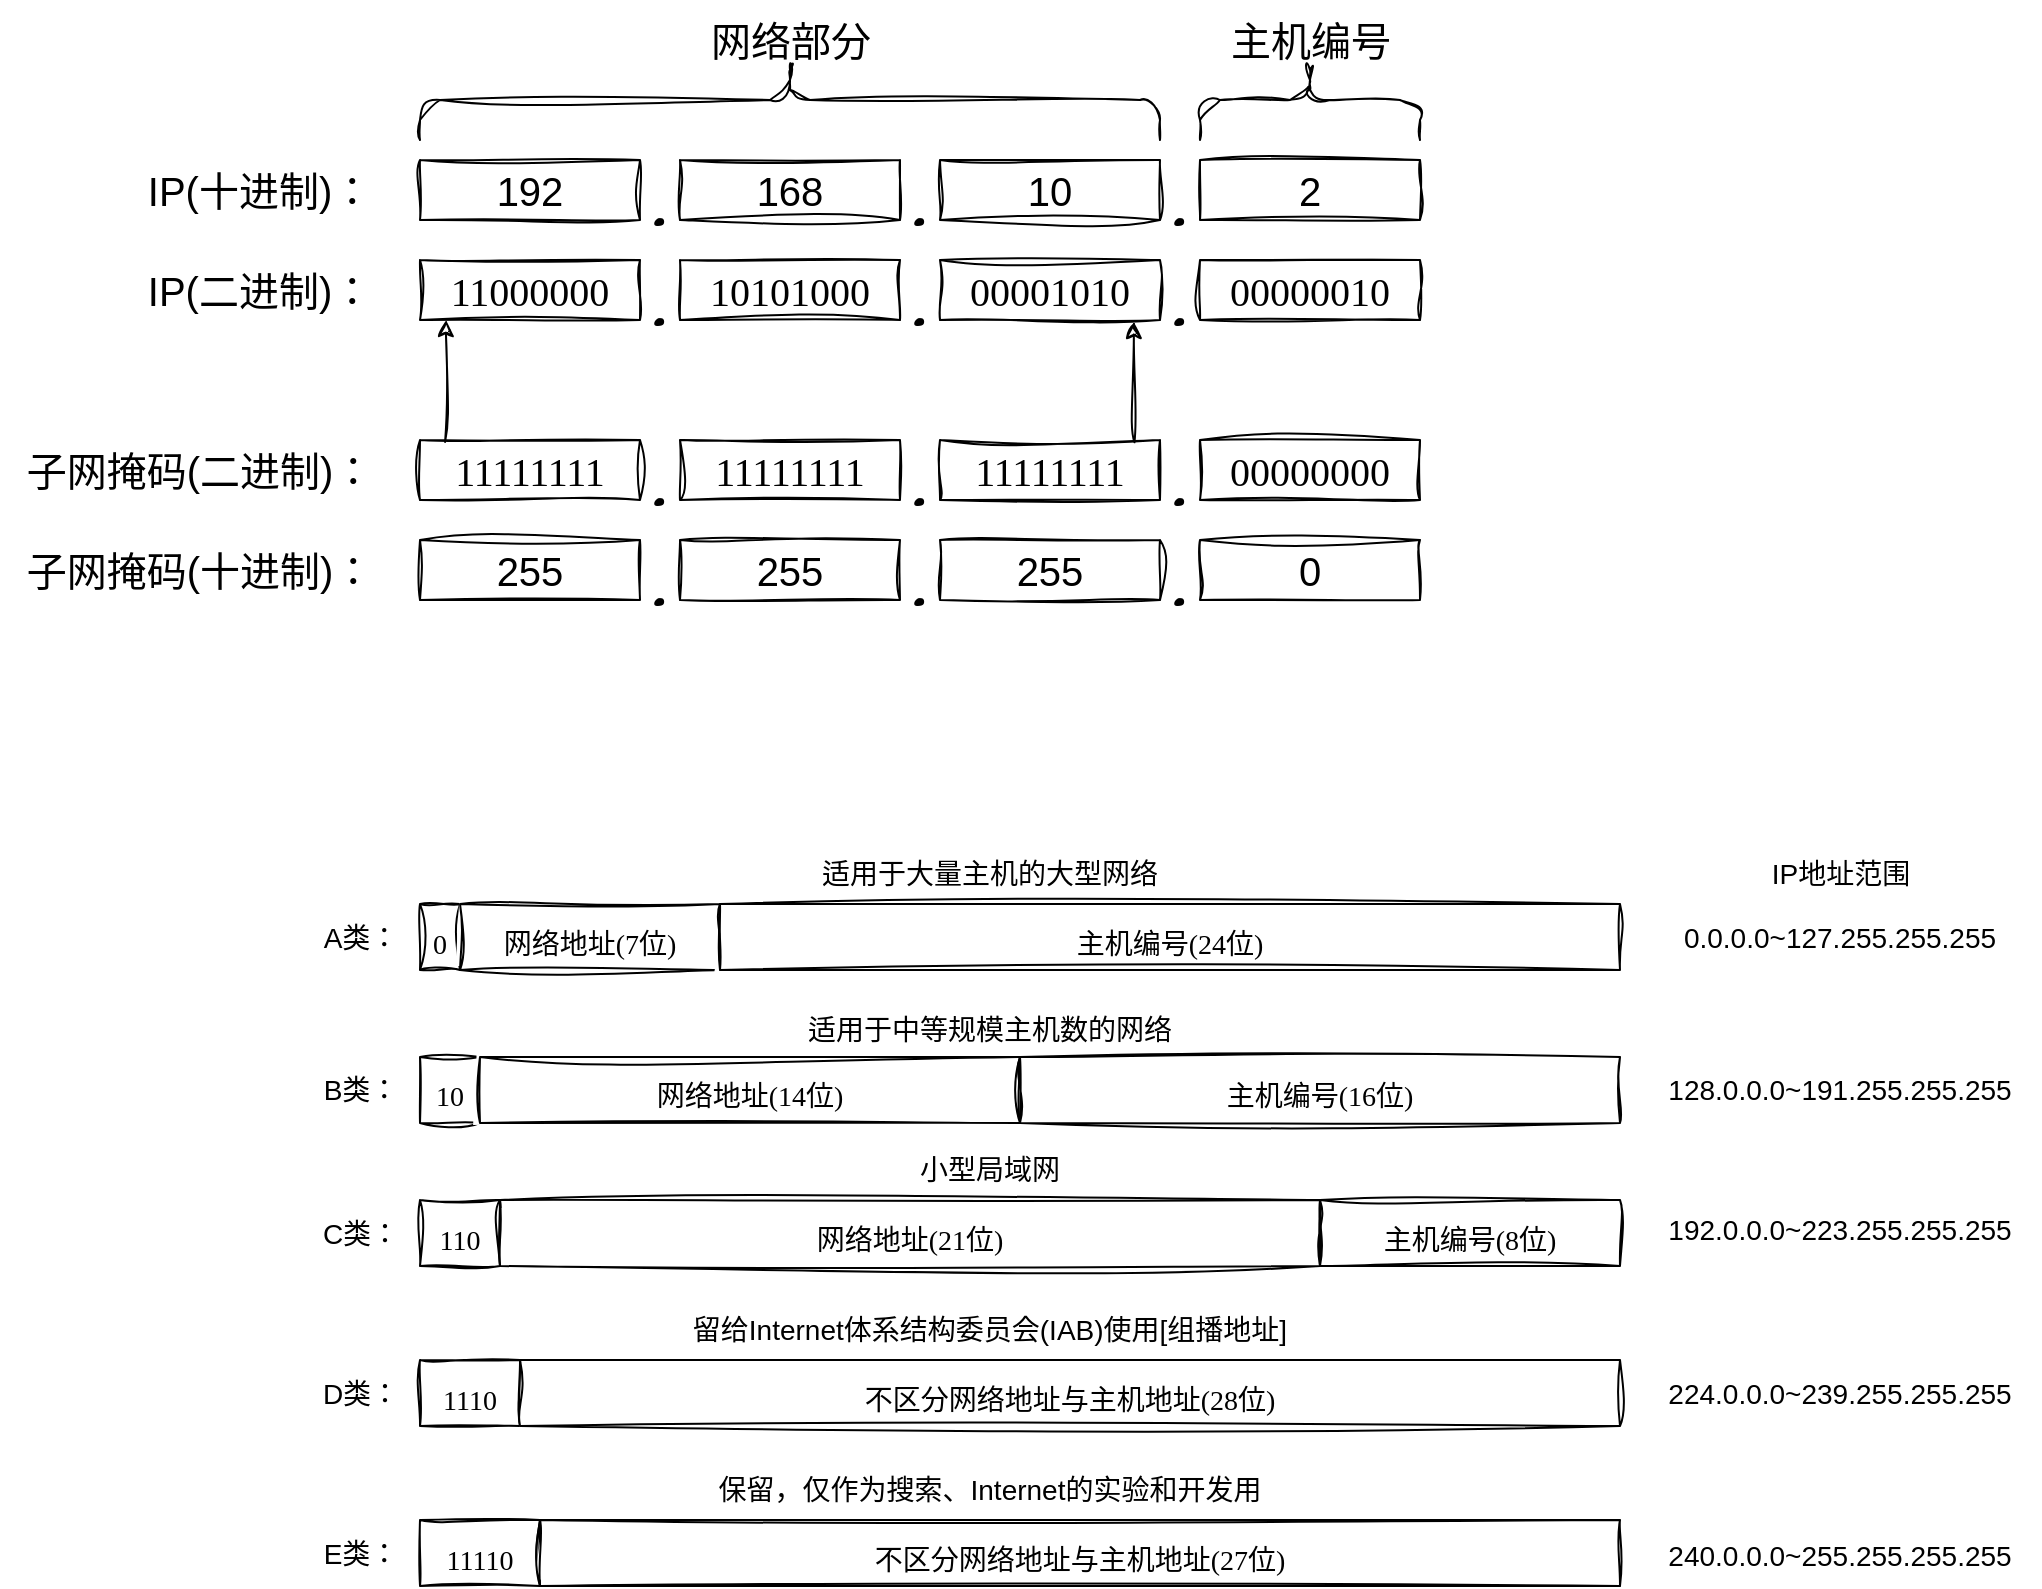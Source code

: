 <mxfile>
    <diagram id="PvyKtpMCO49rUAZk4r7y" name="Page-1">
        <mxGraphModel dx="974" dy="532" grid="0" gridSize="10" guides="1" tooltips="1" connect="1" arrows="1" fold="1" page="1" pageScale="1" pageWidth="4681" pageHeight="3300" math="0" shadow="0">
            <root>
                <mxCell id="0"/>
                <mxCell id="1" parent="0"/>
                <mxCell id="11" value="192" style="rounded=0;whiteSpace=wrap;html=1;hachureGap=4;fontFamily=Helvetica;fontSize=20;sketch=1;curveFitting=1;jiggle=2;" vertex="1" parent="1">
                    <mxGeometry x="270" y="200" width="110" height="30" as="geometry"/>
                </mxCell>
                <mxCell id="12" value="168" style="rounded=0;whiteSpace=wrap;html=1;hachureGap=4;fontFamily=Helvetica;fontSize=20;sketch=1;curveFitting=1;jiggle=2;" vertex="1" parent="1">
                    <mxGeometry x="400" y="200" width="110" height="30" as="geometry"/>
                </mxCell>
                <mxCell id="14" value="2" style="rounded=0;whiteSpace=wrap;html=1;hachureGap=4;fontFamily=Helvetica;fontSize=20;sketch=1;curveFitting=1;jiggle=2;" vertex="1" parent="1">
                    <mxGeometry x="660" y="200" width="110" height="30" as="geometry"/>
                </mxCell>
                <mxCell id="15" value="&lt;p&gt;&lt;font style=&quot;font-size: 60px;&quot;&gt;.&lt;/font&gt;&lt;/p&gt;" style="text;html=1;strokeColor=none;fillColor=none;align=center;verticalAlign=middle;whiteSpace=wrap;rounded=0;hachureGap=4;fontFamily=Architects Daughter;fontSize=20;fontSource=https%3A%2F%2Ffonts.googleapis.com%2Fcss%3Ffamily%3DArchitects%2BDaughter;sketch=1;curveFitting=1;jiggle=2;" vertex="1" parent="1">
                    <mxGeometry x="380" y="190" width="20" height="50" as="geometry"/>
                </mxCell>
                <mxCell id="22" value="10" style="rounded=0;whiteSpace=wrap;html=1;hachureGap=4;fontFamily=Helvetica;fontSize=20;sketch=1;curveFitting=1;jiggle=2;" vertex="1" parent="1">
                    <mxGeometry x="530" y="200" width="110" height="30" as="geometry"/>
                </mxCell>
                <mxCell id="23" value="&lt;p&gt;&lt;font style=&quot;font-size: 60px;&quot;&gt;.&lt;/font&gt;&lt;/p&gt;" style="text;html=1;strokeColor=none;fillColor=none;align=center;verticalAlign=middle;whiteSpace=wrap;rounded=0;hachureGap=4;fontFamily=Architects Daughter;fontSize=20;fontSource=https%3A%2F%2Ffonts.googleapis.com%2Fcss%3Ffamily%3DArchitects%2BDaughter;sketch=1;curveFitting=1;jiggle=2;" vertex="1" parent="1">
                    <mxGeometry x="510" y="190" width="20" height="50" as="geometry"/>
                </mxCell>
                <mxCell id="24" value="&lt;p&gt;&lt;font style=&quot;font-size: 60px;&quot;&gt;.&lt;/font&gt;&lt;/p&gt;" style="text;html=1;strokeColor=none;fillColor=none;align=center;verticalAlign=middle;whiteSpace=wrap;rounded=0;hachureGap=4;fontFamily=Architects Daughter;fontSize=20;fontSource=https%3A%2F%2Ffonts.googleapis.com%2Fcss%3Ffamily%3DArchitects%2BDaughter;sketch=1;curveFitting=1;jiggle=2;" vertex="1" parent="1">
                    <mxGeometry x="640" y="190" width="20" height="50" as="geometry"/>
                </mxCell>
                <mxCell id="25" value="11000000" style="rounded=0;whiteSpace=wrap;html=1;hachureGap=4;fontFamily=Lucida Console;fontSize=20;sketch=1;curveFitting=1;jiggle=2;" vertex="1" parent="1">
                    <mxGeometry x="270" y="250" width="110" height="30" as="geometry"/>
                </mxCell>
                <mxCell id="26" value="10101000" style="rounded=0;whiteSpace=wrap;html=1;hachureGap=4;fontFamily=Lucida Console;fontSize=20;sketch=1;curveFitting=1;jiggle=2;" vertex="1" parent="1">
                    <mxGeometry x="400" y="250" width="110" height="30" as="geometry"/>
                </mxCell>
                <mxCell id="27" value="00000010" style="rounded=0;whiteSpace=wrap;html=1;hachureGap=4;fontFamily=Lucida Console;fontSize=20;sketch=1;curveFitting=1;jiggle=2;" vertex="1" parent="1">
                    <mxGeometry x="660" y="250" width="110" height="30" as="geometry"/>
                </mxCell>
                <mxCell id="28" value="&lt;p&gt;&lt;font style=&quot;font-size: 60px;&quot;&gt;.&lt;/font&gt;&lt;/p&gt;" style="text;html=1;strokeColor=none;fillColor=none;align=center;verticalAlign=middle;whiteSpace=wrap;rounded=0;hachureGap=4;fontFamily=Architects Daughter;fontSize=20;fontSource=https%3A%2F%2Ffonts.googleapis.com%2Fcss%3Ffamily%3DArchitects%2BDaughter;sketch=1;curveFitting=1;jiggle=2;" vertex="1" parent="1">
                    <mxGeometry x="380" y="240" width="20" height="50" as="geometry"/>
                </mxCell>
                <mxCell id="29" value="00001010" style="rounded=0;whiteSpace=wrap;html=1;hachureGap=4;fontFamily=Lucida Console;fontSize=20;sketch=1;curveFitting=1;jiggle=2;" vertex="1" parent="1">
                    <mxGeometry x="530" y="250" width="110" height="30" as="geometry"/>
                </mxCell>
                <mxCell id="30" value="&lt;p&gt;&lt;font style=&quot;font-size: 60px;&quot;&gt;.&lt;/font&gt;&lt;/p&gt;" style="text;html=1;strokeColor=none;fillColor=none;align=center;verticalAlign=middle;whiteSpace=wrap;rounded=0;hachureGap=4;fontFamily=Architects Daughter;fontSize=20;fontSource=https%3A%2F%2Ffonts.googleapis.com%2Fcss%3Ffamily%3DArchitects%2BDaughter;sketch=1;curveFitting=1;jiggle=2;" vertex="1" parent="1">
                    <mxGeometry x="510" y="240" width="20" height="50" as="geometry"/>
                </mxCell>
                <mxCell id="31" value="&lt;p&gt;&lt;font style=&quot;font-size: 60px;&quot;&gt;.&lt;/font&gt;&lt;/p&gt;" style="text;html=1;strokeColor=none;fillColor=none;align=center;verticalAlign=middle;whiteSpace=wrap;rounded=0;hachureGap=4;fontFamily=Architects Daughter;fontSize=20;fontSource=https%3A%2F%2Ffonts.googleapis.com%2Fcss%3Ffamily%3DArchitects%2BDaughter;sketch=1;curveFitting=1;jiggle=2;" vertex="1" parent="1">
                    <mxGeometry x="640" y="240" width="20" height="50" as="geometry"/>
                </mxCell>
                <mxCell id="32" value="IP(十进制)：" style="text;html=1;strokeColor=none;fillColor=none;align=center;verticalAlign=middle;whiteSpace=wrap;rounded=0;hachureGap=4;fontFamily=Helvetica;fontSize=20;sketch=1;curveFitting=1;jiggle=2;" vertex="1" parent="1">
                    <mxGeometry x="130" y="200" width="120" height="30" as="geometry"/>
                </mxCell>
                <mxCell id="33" value="IP(二进制)：" style="text;html=1;strokeColor=none;fillColor=none;align=center;verticalAlign=middle;whiteSpace=wrap;rounded=0;hachureGap=4;fontFamily=Helvetica;fontSize=20;sketch=1;curveFitting=1;jiggle=2;" vertex="1" parent="1">
                    <mxGeometry x="130" y="250" width="120" height="30" as="geometry"/>
                </mxCell>
                <mxCell id="34" value="255" style="rounded=0;whiteSpace=wrap;html=1;hachureGap=4;fontFamily=Helvetica;fontSize=20;sketch=1;curveFitting=1;jiggle=2;" vertex="1" parent="1">
                    <mxGeometry x="270" y="390" width="110" height="30" as="geometry"/>
                </mxCell>
                <mxCell id="35" value="255" style="rounded=0;whiteSpace=wrap;html=1;hachureGap=4;fontFamily=Helvetica;fontSize=20;sketch=1;curveFitting=1;jiggle=2;" vertex="1" parent="1">
                    <mxGeometry x="400" y="390" width="110" height="30" as="geometry"/>
                </mxCell>
                <mxCell id="36" value="0" style="rounded=0;whiteSpace=wrap;html=1;hachureGap=4;fontFamily=Helvetica;fontSize=20;sketch=1;curveFitting=1;jiggle=2;" vertex="1" parent="1">
                    <mxGeometry x="660" y="390" width="110" height="30" as="geometry"/>
                </mxCell>
                <mxCell id="37" value="&lt;p&gt;&lt;font style=&quot;font-size: 60px;&quot;&gt;.&lt;/font&gt;&lt;/p&gt;" style="text;html=1;strokeColor=none;fillColor=none;align=center;verticalAlign=middle;whiteSpace=wrap;rounded=0;hachureGap=4;fontFamily=Architects Daughter;fontSize=20;fontSource=https%3A%2F%2Ffonts.googleapis.com%2Fcss%3Ffamily%3DArchitects%2BDaughter;sketch=1;curveFitting=1;jiggle=2;" vertex="1" parent="1">
                    <mxGeometry x="380" y="380" width="20" height="50" as="geometry"/>
                </mxCell>
                <mxCell id="38" value="255" style="rounded=0;whiteSpace=wrap;html=1;hachureGap=4;fontFamily=Helvetica;fontSize=20;sketch=1;curveFitting=1;jiggle=2;" vertex="1" parent="1">
                    <mxGeometry x="530" y="390" width="110" height="30" as="geometry"/>
                </mxCell>
                <mxCell id="39" value="&lt;p&gt;&lt;font style=&quot;font-size: 60px;&quot;&gt;.&lt;/font&gt;&lt;/p&gt;" style="text;html=1;strokeColor=none;fillColor=none;align=center;verticalAlign=middle;whiteSpace=wrap;rounded=0;hachureGap=4;fontFamily=Architects Daughter;fontSize=20;fontSource=https%3A%2F%2Ffonts.googleapis.com%2Fcss%3Ffamily%3DArchitects%2BDaughter;sketch=1;curveFitting=1;jiggle=2;" vertex="1" parent="1">
                    <mxGeometry x="510" y="380" width="20" height="50" as="geometry"/>
                </mxCell>
                <mxCell id="40" value="&lt;p&gt;&lt;font style=&quot;font-size: 60px;&quot;&gt;.&lt;/font&gt;&lt;/p&gt;" style="text;html=1;strokeColor=none;fillColor=none;align=center;verticalAlign=middle;whiteSpace=wrap;rounded=0;hachureGap=4;fontFamily=Architects Daughter;fontSize=20;fontSource=https%3A%2F%2Ffonts.googleapis.com%2Fcss%3Ffamily%3DArchitects%2BDaughter;sketch=1;curveFitting=1;jiggle=2;" vertex="1" parent="1">
                    <mxGeometry x="640" y="380" width="20" height="50" as="geometry"/>
                </mxCell>
                <mxCell id="41" value="11111111" style="rounded=0;whiteSpace=wrap;html=1;hachureGap=4;fontFamily=Lucida Console;fontSize=20;sketch=1;curveFitting=1;jiggle=2;" vertex="1" parent="1">
                    <mxGeometry x="270" y="340" width="110" height="30" as="geometry"/>
                </mxCell>
                <mxCell id="42" value="11111111" style="rounded=0;whiteSpace=wrap;html=1;hachureGap=4;fontFamily=Lucida Console;fontSize=20;sketch=1;curveFitting=1;jiggle=2;" vertex="1" parent="1">
                    <mxGeometry x="400" y="340" width="110" height="30" as="geometry"/>
                </mxCell>
                <mxCell id="43" value="00000000" style="rounded=0;whiteSpace=wrap;html=1;hachureGap=4;fontFamily=Lucida Console;fontSize=20;sketch=1;curveFitting=1;jiggle=2;" vertex="1" parent="1">
                    <mxGeometry x="660" y="340" width="110" height="30" as="geometry"/>
                </mxCell>
                <mxCell id="44" value="&lt;p&gt;&lt;font style=&quot;font-size: 60px;&quot;&gt;.&lt;/font&gt;&lt;/p&gt;" style="text;html=1;strokeColor=none;fillColor=none;align=center;verticalAlign=middle;whiteSpace=wrap;rounded=0;hachureGap=4;fontFamily=Architects Daughter;fontSize=20;fontSource=https%3A%2F%2Ffonts.googleapis.com%2Fcss%3Ffamily%3DArchitects%2BDaughter;sketch=1;curveFitting=1;jiggle=2;" vertex="1" parent="1">
                    <mxGeometry x="380" y="330" width="20" height="50" as="geometry"/>
                </mxCell>
                <mxCell id="45" value="11111111" style="rounded=0;whiteSpace=wrap;html=1;hachureGap=4;fontFamily=Lucida Console;fontSize=20;sketch=1;curveFitting=1;jiggle=2;" vertex="1" parent="1">
                    <mxGeometry x="530" y="340" width="110" height="30" as="geometry"/>
                </mxCell>
                <mxCell id="46" value="&lt;p&gt;&lt;font style=&quot;font-size: 60px;&quot;&gt;.&lt;/font&gt;&lt;/p&gt;" style="text;html=1;strokeColor=none;fillColor=none;align=center;verticalAlign=middle;whiteSpace=wrap;rounded=0;hachureGap=4;fontFamily=Architects Daughter;fontSize=20;fontSource=https%3A%2F%2Ffonts.googleapis.com%2Fcss%3Ffamily%3DArchitects%2BDaughter;sketch=1;curveFitting=1;jiggle=2;" vertex="1" parent="1">
                    <mxGeometry x="510" y="330" width="20" height="50" as="geometry"/>
                </mxCell>
                <mxCell id="47" value="&lt;p&gt;&lt;font style=&quot;font-size: 60px;&quot;&gt;.&lt;/font&gt;&lt;/p&gt;" style="text;html=1;strokeColor=none;fillColor=none;align=center;verticalAlign=middle;whiteSpace=wrap;rounded=0;hachureGap=4;fontFamily=Architects Daughter;fontSize=20;fontSource=https%3A%2F%2Ffonts.googleapis.com%2Fcss%3Ffamily%3DArchitects%2BDaughter;sketch=1;curveFitting=1;jiggle=2;" vertex="1" parent="1">
                    <mxGeometry x="640" y="330" width="20" height="50" as="geometry"/>
                </mxCell>
                <mxCell id="48" value="子网掩码(十进制)：" style="text;html=1;strokeColor=none;fillColor=none;align=center;verticalAlign=middle;whiteSpace=wrap;rounded=0;hachureGap=4;fontFamily=Helvetica;fontSize=20;sketch=1;curveFitting=1;jiggle=2;" vertex="1" parent="1">
                    <mxGeometry x="60" y="385" width="200" height="40" as="geometry"/>
                </mxCell>
                <mxCell id="49" value="子网掩码(二进制)：" style="text;html=1;strokeColor=none;fillColor=none;align=center;verticalAlign=middle;whiteSpace=wrap;rounded=0;hachureGap=4;fontFamily=Helvetica;fontSize=20;sketch=1;curveFitting=1;jiggle=2;" vertex="1" parent="1">
                    <mxGeometry x="60" y="335" width="200" height="40" as="geometry"/>
                </mxCell>
                <mxCell id="50" value="" style="shape=curlyBracket;whiteSpace=wrap;html=1;rounded=1;flipH=1;labelPosition=right;verticalLabelPosition=middle;align=left;verticalAlign=middle;hachureGap=4;fontFamily=Helvetica;fontSize=20;direction=south;sketch=1;curveFitting=1;jiggle=2;" vertex="1" parent="1">
                    <mxGeometry x="270" y="150" width="370" height="40" as="geometry"/>
                </mxCell>
                <mxCell id="52" value="" style="shape=curlyBracket;whiteSpace=wrap;html=1;rounded=1;flipH=1;labelPosition=right;verticalLabelPosition=middle;align=left;verticalAlign=middle;hachureGap=4;fontFamily=Helvetica;fontSize=20;direction=south;sketch=1;curveFitting=1;jiggle=2;" vertex="1" parent="1">
                    <mxGeometry x="660" y="150" width="110" height="40" as="geometry"/>
                </mxCell>
                <mxCell id="53" value="网络部分" style="text;html=1;align=center;verticalAlign=middle;resizable=0;points=[];autosize=1;strokeColor=none;fillColor=none;fontSize=20;fontFamily=Lucida Console;hachureGap=4;fontSource=https%3A%2F%2Ffonts.googleapis.com%2Fcss%3Ffamily%3DArchitects%2BDaughter;sketch=1;curveFitting=1;jiggle=2;" vertex="1" parent="1">
                    <mxGeometry x="405" y="120" width="100" height="40" as="geometry"/>
                </mxCell>
                <mxCell id="54" value="主机编号" style="text;html=1;align=center;verticalAlign=middle;resizable=0;points=[];autosize=1;strokeColor=none;fillColor=none;fontSize=20;fontFamily=Lucida Console;hachureGap=4;fontSource=https%3A%2F%2Ffonts.googleapis.com%2Fcss%3Ffamily%3DArchitects%2BDaughter;sketch=1;curveFitting=1;jiggle=2;" vertex="1" parent="1">
                    <mxGeometry x="666" y="122" width="98" height="36" as="geometry"/>
                </mxCell>
                <mxCell id="56" value="" style="endArrow=classic;html=1;hachureGap=4;fontFamily=Lucida Console;fontSize=20;exitX=0.114;exitY=0.033;exitDx=0;exitDy=0;exitPerimeter=0;sketch=1;curveFitting=1;jiggle=2;" edge="1" parent="1" source="41">
                    <mxGeometry width="50" height="50" relative="1" as="geometry">
                        <mxPoint x="460" y="470" as="sourcePoint"/>
                        <mxPoint x="283" y="280" as="targetPoint"/>
                    </mxGeometry>
                </mxCell>
                <mxCell id="58" value="" style="endArrow=classic;html=1;hachureGap=4;fontFamily=Lucida Console;fontSize=20;exitX=0.884;exitY=0.038;exitDx=0;exitDy=0;exitPerimeter=0;entryX=0.881;entryY=1.032;entryDx=0;entryDy=0;entryPerimeter=0;sketch=1;curveFitting=1;jiggle=2;" edge="1" parent="1" source="45" target="29">
                    <mxGeometry width="50" height="50" relative="1" as="geometry">
                        <mxPoint x="620" y="340" as="sourcePoint"/>
                        <mxPoint x="620.46" y="279.01" as="targetPoint"/>
                    </mxGeometry>
                </mxCell>
                <mxCell id="59" value="&lt;font style=&quot;font-size: 14px;&quot;&gt;0&lt;/font&gt;" style="rounded=0;whiteSpace=wrap;html=1;hachureGap=4;fontFamily=Lucida Console;fontSize=20;sketch=1;curveFitting=1;jiggle=2;" vertex="1" parent="1">
                    <mxGeometry x="270" y="572" width="20" height="33" as="geometry"/>
                </mxCell>
                <mxCell id="60" value="&lt;font style=&quot;font-size: 14px;&quot;&gt;网络地址(7位)&lt;/font&gt;" style="rounded=0;whiteSpace=wrap;html=1;hachureGap=4;fontFamily=Lucida Console;fontSize=20;sketch=1;curveFitting=1;jiggle=2;" vertex="1" parent="1">
                    <mxGeometry x="290" y="572" width="130" height="33" as="geometry"/>
                </mxCell>
                <mxCell id="61" value="&lt;font style=&quot;font-size: 14px;&quot;&gt;主机编号(24位)&lt;/font&gt;" style="rounded=0;whiteSpace=wrap;html=1;hachureGap=4;fontFamily=Lucida Console;fontSize=20;sketch=1;curveFitting=1;jiggle=2;" vertex="1" parent="1">
                    <mxGeometry x="420" y="572" width="450" height="33" as="geometry"/>
                </mxCell>
                <mxCell id="69" value="&lt;span style=&quot;font-size: 14px;&quot;&gt;10&lt;/span&gt;" style="rounded=0;whiteSpace=wrap;html=1;hachureGap=4;fontFamily=Lucida Console;fontSize=20;sketch=1;curveFitting=1;jiggle=2;" vertex="1" parent="1">
                    <mxGeometry x="270" y="648.5" width="30" height="33" as="geometry"/>
                </mxCell>
                <mxCell id="70" value="&lt;font style=&quot;font-size: 14px;&quot;&gt;网络地址(14位)&lt;/font&gt;" style="rounded=0;whiteSpace=wrap;html=1;hachureGap=4;fontFamily=Lucida Console;fontSize=20;sketch=1;curveFitting=1;jiggle=2;" vertex="1" parent="1">
                    <mxGeometry x="300" y="648.5" width="270" height="33" as="geometry"/>
                </mxCell>
                <mxCell id="71" value="&lt;font style=&quot;font-size: 14px;&quot;&gt;主机编号(16位)&lt;/font&gt;" style="rounded=0;whiteSpace=wrap;html=1;hachureGap=4;fontFamily=Lucida Console;fontSize=20;sketch=1;curveFitting=1;jiggle=2;" vertex="1" parent="1">
                    <mxGeometry x="570" y="648.5" width="300" height="33" as="geometry"/>
                </mxCell>
                <mxCell id="72" value="&lt;span style=&quot;font-size: 14px;&quot;&gt;110&lt;/span&gt;" style="rounded=0;whiteSpace=wrap;html=1;hachureGap=4;fontFamily=Lucida Console;fontSize=20;sketch=1;curveFitting=1;jiggle=2;" vertex="1" parent="1">
                    <mxGeometry x="270" y="720" width="40" height="33" as="geometry"/>
                </mxCell>
                <mxCell id="73" value="&lt;font style=&quot;font-size: 14px;&quot;&gt;网络地址(21位)&lt;/font&gt;" style="rounded=0;whiteSpace=wrap;html=1;hachureGap=4;fontFamily=Lucida Console;fontSize=20;sketch=1;curveFitting=1;jiggle=2;" vertex="1" parent="1">
                    <mxGeometry x="310" y="720" width="410" height="33" as="geometry"/>
                </mxCell>
                <mxCell id="74" value="&lt;font style=&quot;font-size: 14px;&quot;&gt;主机编号(8位)&lt;/font&gt;" style="rounded=0;whiteSpace=wrap;html=1;hachureGap=4;fontFamily=Lucida Console;fontSize=20;sketch=1;curveFitting=1;jiggle=2;" vertex="1" parent="1">
                    <mxGeometry x="720" y="720" width="150" height="33" as="geometry"/>
                </mxCell>
                <mxCell id="75" value="&lt;span style=&quot;font-size: 14px;&quot;&gt;1110&lt;/span&gt;" style="rounded=0;whiteSpace=wrap;html=1;hachureGap=4;fontFamily=Lucida Console;fontSize=20;sketch=1;curveFitting=1;jiggle=2;" vertex="1" parent="1">
                    <mxGeometry x="270" y="800" width="50" height="33" as="geometry"/>
                </mxCell>
                <mxCell id="76" value="&lt;font style=&quot;font-size: 14px;&quot;&gt;不区分网络地址与主机地址(28位)&lt;/font&gt;" style="rounded=0;whiteSpace=wrap;html=1;hachureGap=4;fontFamily=Lucida Console;fontSize=20;sketch=1;curveFitting=1;jiggle=2;" vertex="1" parent="1">
                    <mxGeometry x="320" y="800" width="550" height="33" as="geometry"/>
                </mxCell>
                <mxCell id="78" value="&lt;span style=&quot;font-size: 14px;&quot;&gt;11110&lt;/span&gt;" style="rounded=0;whiteSpace=wrap;html=1;hachureGap=4;fontFamily=Lucida Console;fontSize=20;sketch=1;curveFitting=1;jiggle=2;" vertex="1" parent="1">
                    <mxGeometry x="270" y="880" width="60" height="33" as="geometry"/>
                </mxCell>
                <mxCell id="79" value="&lt;font style=&quot;font-size: 14px;&quot;&gt;不区分网络地址与主机地址(27位)&lt;/font&gt;" style="rounded=0;whiteSpace=wrap;html=1;hachureGap=4;fontFamily=Lucida Console;fontSize=20;sketch=1;curveFitting=1;jiggle=2;" vertex="1" parent="1">
                    <mxGeometry x="330" y="880" width="540" height="33" as="geometry"/>
                </mxCell>
                <mxCell id="80" value="A类：" style="text;strokeColor=none;fillColor=none;html=1;fontSize=14;fontStyle=0;verticalAlign=middle;align=center;sketch=1;curveFitting=1;jiggle=2;" vertex="1" parent="1">
                    <mxGeometry x="210" y="573.5" width="60" height="30" as="geometry"/>
                </mxCell>
                <mxCell id="81" value="B类：" style="text;strokeColor=none;fillColor=none;html=1;fontSize=14;fontStyle=0;verticalAlign=middle;align=center;sketch=1;curveFitting=1;jiggle=2;" vertex="1" parent="1">
                    <mxGeometry x="210" y="650" width="60" height="30" as="geometry"/>
                </mxCell>
                <mxCell id="82" value="C类：" style="text;strokeColor=none;fillColor=none;html=1;fontSize=14;fontStyle=0;verticalAlign=middle;align=center;sketch=1;curveFitting=1;jiggle=2;" vertex="1" parent="1">
                    <mxGeometry x="210" y="721.5" width="60" height="30" as="geometry"/>
                </mxCell>
                <mxCell id="83" value="D类：" style="text;strokeColor=none;fillColor=none;html=1;fontSize=14;fontStyle=0;verticalAlign=middle;align=center;sketch=1;curveFitting=1;jiggle=2;" vertex="1" parent="1">
                    <mxGeometry x="210" y="801.5" width="60" height="30" as="geometry"/>
                </mxCell>
                <mxCell id="84" value="E类：" style="text;strokeColor=none;fillColor=none;html=1;fontSize=14;fontStyle=0;verticalAlign=middle;align=center;sketch=1;curveFitting=1;jiggle=2;" vertex="1" parent="1">
                    <mxGeometry x="210" y="881.5" width="60" height="30" as="geometry"/>
                </mxCell>
                <mxCell id="86" value="0.0.0.0~127.255.255.255" style="text;html=1;strokeColor=none;fillColor=none;align=center;verticalAlign=middle;whiteSpace=wrap;rounded=0;fontSize=14;sketch=1;curveFitting=1;jiggle=2;" vertex="1" parent="1">
                    <mxGeometry x="890" y="573.5" width="180" height="30" as="geometry"/>
                </mxCell>
                <mxCell id="87" value="128.0.0.0~191.255.255.255" style="text;html=1;strokeColor=none;fillColor=none;align=center;verticalAlign=middle;whiteSpace=wrap;rounded=0;fontSize=14;sketch=1;curveFitting=1;jiggle=2;" vertex="1" parent="1">
                    <mxGeometry x="880" y="650" width="200" height="30" as="geometry"/>
                </mxCell>
                <mxCell id="88" value="192.0.0.0~223.255.255.255" style="text;html=1;strokeColor=none;fillColor=none;align=center;verticalAlign=middle;whiteSpace=wrap;rounded=0;fontSize=14;sketch=1;curveFitting=1;jiggle=2;" vertex="1" parent="1">
                    <mxGeometry x="880" y="720" width="200" height="30" as="geometry"/>
                </mxCell>
                <mxCell id="89" value="224.0.0.0~239.255.255.255" style="text;html=1;strokeColor=none;fillColor=none;align=center;verticalAlign=middle;whiteSpace=wrap;rounded=0;fontSize=14;sketch=1;curveFitting=1;jiggle=2;" vertex="1" parent="1">
                    <mxGeometry x="880" y="801.5" width="200" height="30" as="geometry"/>
                </mxCell>
                <mxCell id="90" value="240.0.0.0~255.255.255.255" style="text;html=1;strokeColor=none;fillColor=none;align=center;verticalAlign=middle;whiteSpace=wrap;rounded=0;fontSize=14;sketch=1;curveFitting=1;jiggle=2;" vertex="1" parent="1">
                    <mxGeometry x="880" y="883" width="200" height="30" as="geometry"/>
                </mxCell>
                <mxCell id="91" value="适用于大量主机的大型网络" style="text;html=1;strokeColor=none;fillColor=none;align=center;verticalAlign=middle;whiteSpace=wrap;rounded=0;fontSize=14;sketch=1;curveFitting=1;jiggle=2;" vertex="1" parent="1">
                    <mxGeometry x="460" y="542" width="190" height="30" as="geometry"/>
                </mxCell>
                <mxCell id="92" value="适用于中等规模主机数的网络" style="text;html=1;strokeColor=none;fillColor=none;align=center;verticalAlign=middle;whiteSpace=wrap;rounded=0;fontSize=14;sketch=1;curveFitting=1;jiggle=2;" vertex="1" parent="1">
                    <mxGeometry x="460" y="620" width="190" height="30" as="geometry"/>
                </mxCell>
                <mxCell id="93" value="小型局域网" style="text;html=1;strokeColor=none;fillColor=none;align=center;verticalAlign=middle;whiteSpace=wrap;rounded=0;fontSize=14;sketch=1;curveFitting=1;jiggle=2;" vertex="1" parent="1">
                    <mxGeometry x="460" y="690" width="190" height="30" as="geometry"/>
                </mxCell>
                <mxCell id="94" value="留给Internet体系结构委员会(IAB)使用[组播地址]" style="text;html=1;strokeColor=none;fillColor=none;align=center;verticalAlign=middle;whiteSpace=wrap;rounded=0;fontSize=14;sketch=1;curveFitting=1;jiggle=2;" vertex="1" parent="1">
                    <mxGeometry x="385" y="770" width="340" height="30" as="geometry"/>
                </mxCell>
                <mxCell id="95" value="保留，仅作为搜索、Internet的实验和开发用" style="text;html=1;strokeColor=none;fillColor=none;align=center;verticalAlign=middle;whiteSpace=wrap;rounded=0;fontSize=14;sketch=1;curveFitting=1;jiggle=2;" vertex="1" parent="1">
                    <mxGeometry x="385" y="850" width="340" height="30" as="geometry"/>
                </mxCell>
                <mxCell id="98" value="IP地址范围" style="text;html=1;strokeColor=none;fillColor=none;align=center;verticalAlign=middle;whiteSpace=wrap;rounded=0;fontSize=14;sketch=1;curveFitting=1;jiggle=2;" vertex="1" parent="1">
                    <mxGeometry x="936.5" y="542" width="87" height="29" as="geometry"/>
                </mxCell>
            </root>
        </mxGraphModel>
    </diagram>
</mxfile>